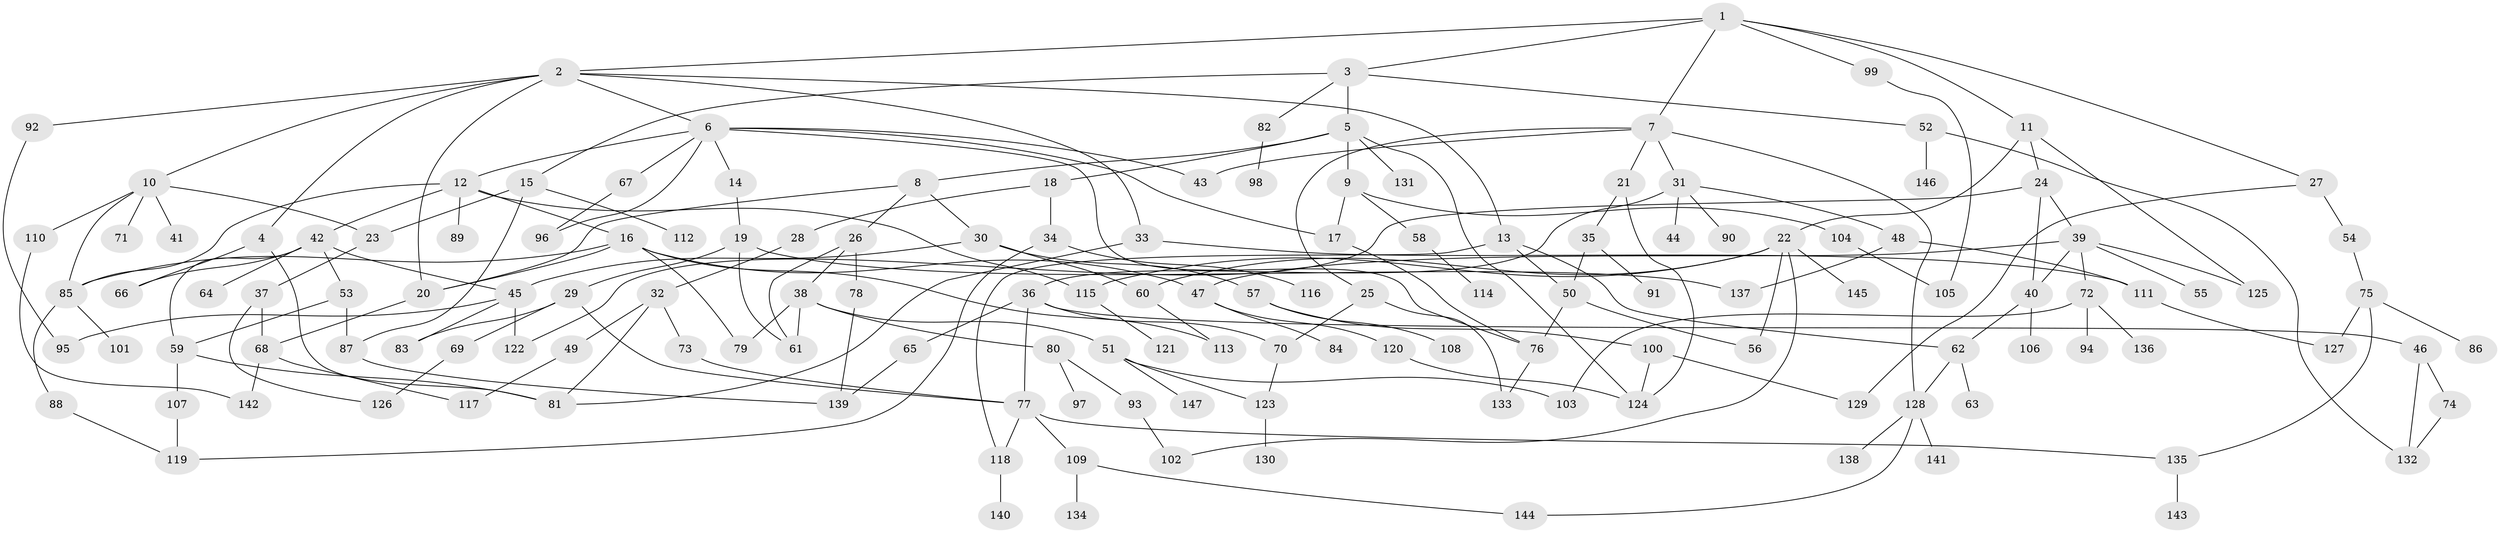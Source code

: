 // Generated by graph-tools (version 1.1) at 2025/34/03/09/25 02:34:21]
// undirected, 147 vertices, 207 edges
graph export_dot {
graph [start="1"]
  node [color=gray90,style=filled];
  1;
  2;
  3;
  4;
  5;
  6;
  7;
  8;
  9;
  10;
  11;
  12;
  13;
  14;
  15;
  16;
  17;
  18;
  19;
  20;
  21;
  22;
  23;
  24;
  25;
  26;
  27;
  28;
  29;
  30;
  31;
  32;
  33;
  34;
  35;
  36;
  37;
  38;
  39;
  40;
  41;
  42;
  43;
  44;
  45;
  46;
  47;
  48;
  49;
  50;
  51;
  52;
  53;
  54;
  55;
  56;
  57;
  58;
  59;
  60;
  61;
  62;
  63;
  64;
  65;
  66;
  67;
  68;
  69;
  70;
  71;
  72;
  73;
  74;
  75;
  76;
  77;
  78;
  79;
  80;
  81;
  82;
  83;
  84;
  85;
  86;
  87;
  88;
  89;
  90;
  91;
  92;
  93;
  94;
  95;
  96;
  97;
  98;
  99;
  100;
  101;
  102;
  103;
  104;
  105;
  106;
  107;
  108;
  109;
  110;
  111;
  112;
  113;
  114;
  115;
  116;
  117;
  118;
  119;
  120;
  121;
  122;
  123;
  124;
  125;
  126;
  127;
  128;
  129;
  130;
  131;
  132;
  133;
  134;
  135;
  136;
  137;
  138;
  139;
  140;
  141;
  142;
  143;
  144;
  145;
  146;
  147;
  1 -- 2;
  1 -- 3;
  1 -- 7;
  1 -- 11;
  1 -- 27;
  1 -- 99;
  2 -- 4;
  2 -- 6;
  2 -- 10;
  2 -- 13;
  2 -- 33;
  2 -- 92;
  2 -- 20;
  3 -- 5;
  3 -- 15;
  3 -- 52;
  3 -- 82;
  4 -- 66;
  4 -- 81;
  5 -- 8;
  5 -- 9;
  5 -- 18;
  5 -- 131;
  5 -- 124;
  6 -- 12;
  6 -- 14;
  6 -- 67;
  6 -- 96;
  6 -- 43;
  6 -- 76;
  6 -- 17;
  7 -- 21;
  7 -- 25;
  7 -- 31;
  7 -- 43;
  7 -- 128;
  8 -- 20;
  8 -- 26;
  8 -- 30;
  9 -- 17;
  9 -- 58;
  9 -- 104;
  10 -- 23;
  10 -- 41;
  10 -- 71;
  10 -- 110;
  10 -- 85;
  11 -- 22;
  11 -- 24;
  11 -- 125;
  12 -- 16;
  12 -- 42;
  12 -- 89;
  12 -- 115;
  12 -- 85;
  13 -- 50;
  13 -- 62;
  13 -- 118;
  14 -- 19;
  15 -- 112;
  15 -- 23;
  15 -- 87;
  16 -- 47;
  16 -- 85;
  16 -- 113;
  16 -- 79;
  16 -- 20;
  17 -- 76;
  18 -- 28;
  18 -- 34;
  19 -- 29;
  19 -- 61;
  19 -- 137;
  20 -- 68;
  21 -- 35;
  21 -- 124;
  22 -- 60;
  22 -- 115;
  22 -- 145;
  22 -- 56;
  22 -- 102;
  23 -- 37;
  24 -- 39;
  24 -- 40;
  24 -- 122;
  25 -- 70;
  25 -- 133;
  26 -- 38;
  26 -- 78;
  26 -- 61;
  27 -- 54;
  27 -- 129;
  28 -- 32;
  29 -- 69;
  29 -- 83;
  29 -- 77;
  30 -- 45;
  30 -- 57;
  30 -- 60;
  31 -- 36;
  31 -- 44;
  31 -- 48;
  31 -- 90;
  32 -- 49;
  32 -- 73;
  32 -- 81;
  33 -- 81;
  33 -- 111;
  34 -- 116;
  34 -- 119;
  35 -- 91;
  35 -- 50;
  36 -- 46;
  36 -- 65;
  36 -- 77;
  36 -- 70;
  37 -- 68;
  37 -- 126;
  38 -- 51;
  38 -- 79;
  38 -- 80;
  38 -- 61;
  39 -- 40;
  39 -- 55;
  39 -- 72;
  39 -- 125;
  39 -- 47;
  40 -- 106;
  40 -- 62;
  42 -- 53;
  42 -- 59;
  42 -- 64;
  42 -- 66;
  42 -- 45;
  45 -- 83;
  45 -- 95;
  45 -- 122;
  46 -- 74;
  46 -- 132;
  47 -- 84;
  47 -- 120;
  48 -- 111;
  48 -- 137;
  49 -- 117;
  50 -- 56;
  50 -- 76;
  51 -- 147;
  51 -- 103;
  51 -- 123;
  52 -- 132;
  52 -- 146;
  53 -- 87;
  53 -- 59;
  54 -- 75;
  57 -- 100;
  57 -- 108;
  58 -- 114;
  59 -- 107;
  59 -- 81;
  60 -- 113;
  62 -- 63;
  62 -- 128;
  65 -- 139;
  67 -- 96;
  68 -- 117;
  68 -- 142;
  69 -- 126;
  70 -- 123;
  72 -- 94;
  72 -- 103;
  72 -- 136;
  73 -- 77;
  74 -- 132;
  75 -- 86;
  75 -- 135;
  75 -- 127;
  76 -- 133;
  77 -- 109;
  77 -- 118;
  77 -- 135;
  78 -- 139;
  80 -- 93;
  80 -- 97;
  82 -- 98;
  85 -- 88;
  85 -- 101;
  87 -- 139;
  88 -- 119;
  92 -- 95;
  93 -- 102;
  99 -- 105;
  100 -- 124;
  100 -- 129;
  104 -- 105;
  107 -- 119;
  109 -- 134;
  109 -- 144;
  110 -- 142;
  111 -- 127;
  115 -- 121;
  118 -- 140;
  120 -- 124;
  123 -- 130;
  128 -- 138;
  128 -- 141;
  128 -- 144;
  135 -- 143;
}
